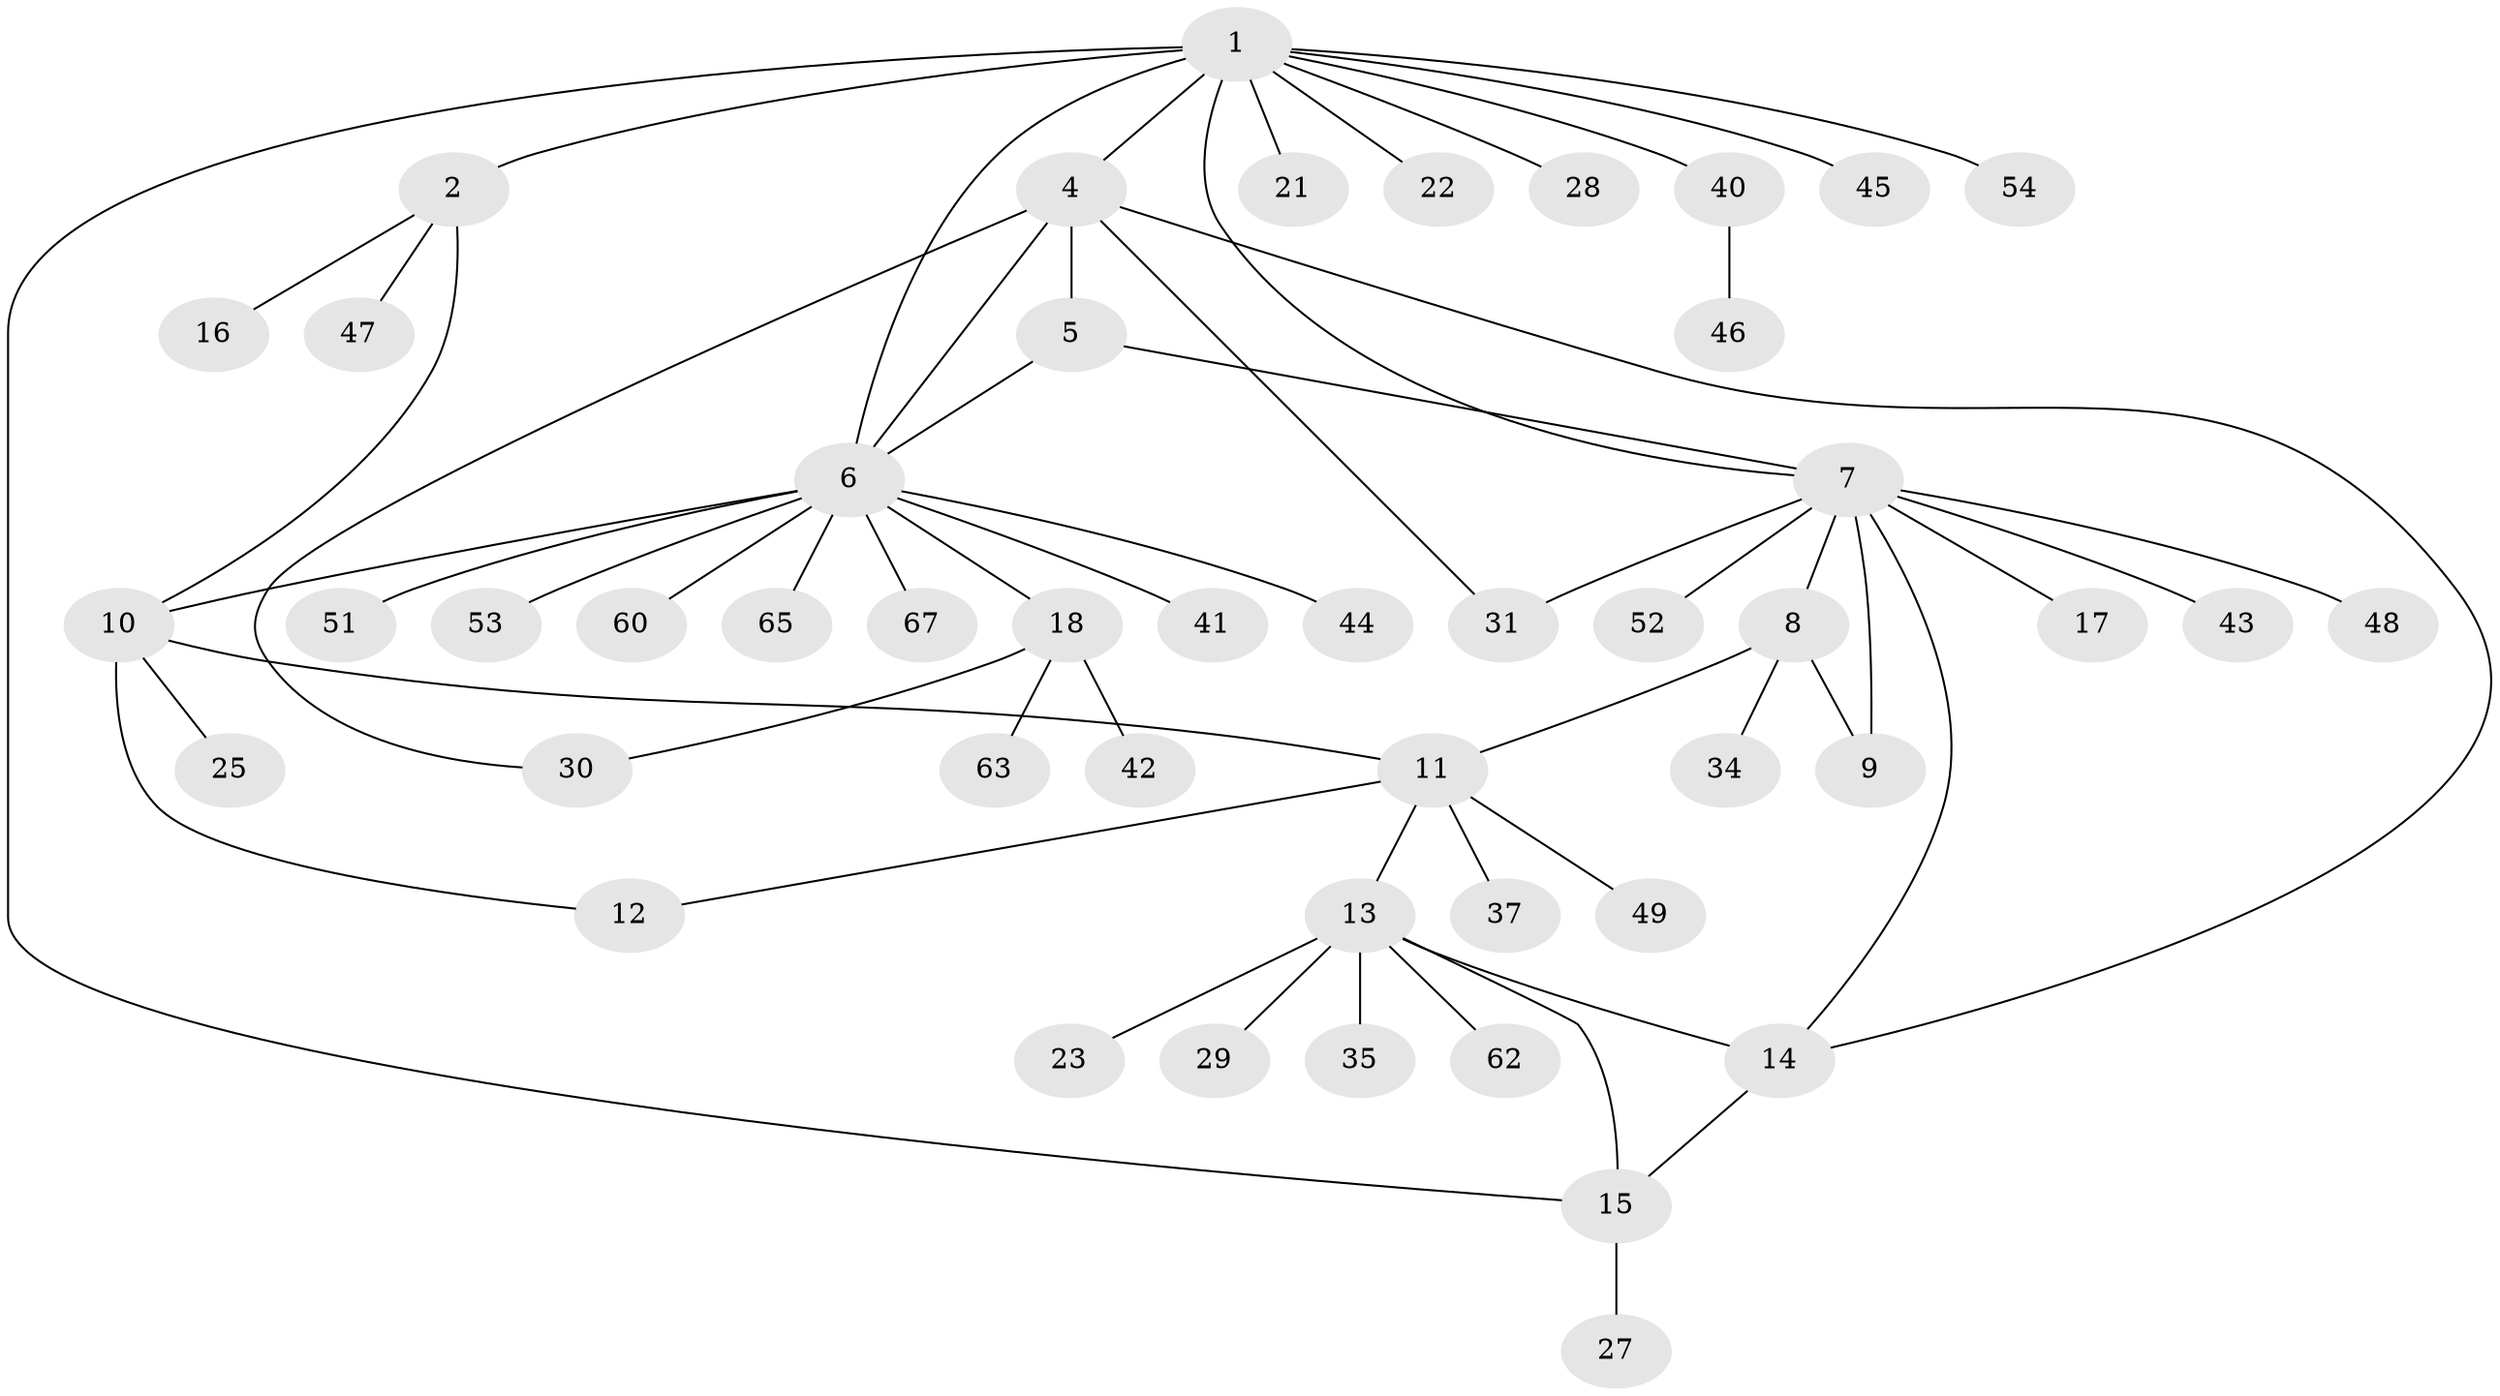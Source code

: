 // Generated by graph-tools (version 1.1) at 2025/52/02/27/25 19:52:14]
// undirected, 48 vertices, 60 edges
graph export_dot {
graph [start="1"]
  node [color=gray90,style=filled];
  1 [super="+3"];
  2 [super="+32"];
  4 [super="+20"];
  5 [super="+26"];
  6 [super="+56"];
  7 [super="+24"];
  8 [super="+55"];
  9;
  10 [super="+57"];
  11;
  12 [super="+33"];
  13 [super="+38"];
  14;
  15 [super="+19"];
  16;
  17;
  18 [super="+39"];
  21;
  22;
  23;
  25;
  27;
  28;
  29 [super="+36"];
  30;
  31;
  34 [super="+50"];
  35;
  37 [super="+59"];
  40 [super="+66"];
  41;
  42;
  43 [super="+58"];
  44;
  45;
  46;
  47;
  48;
  49;
  51 [super="+64"];
  52;
  53;
  54;
  60 [super="+61"];
  62;
  63;
  65;
  67;
  1 -- 2 [weight=2];
  1 -- 28;
  1 -- 40;
  1 -- 45;
  1 -- 6;
  1 -- 7;
  1 -- 15;
  1 -- 21;
  1 -- 22;
  1 -- 54;
  1 -- 4;
  2 -- 10;
  2 -- 16;
  2 -- 47;
  4 -- 5;
  4 -- 6;
  4 -- 14;
  4 -- 31;
  4 -- 30;
  5 -- 6;
  5 -- 7;
  6 -- 10;
  6 -- 18;
  6 -- 41;
  6 -- 44;
  6 -- 51;
  6 -- 53;
  6 -- 65;
  6 -- 67;
  6 -- 60;
  7 -- 8;
  7 -- 9;
  7 -- 14;
  7 -- 17;
  7 -- 31;
  7 -- 43;
  7 -- 48;
  7 -- 52;
  8 -- 9;
  8 -- 11;
  8 -- 34;
  10 -- 11;
  10 -- 12;
  10 -- 25;
  11 -- 12;
  11 -- 13;
  11 -- 37;
  11 -- 49;
  13 -- 14;
  13 -- 15;
  13 -- 23;
  13 -- 29;
  13 -- 35;
  13 -- 62;
  14 -- 15;
  15 -- 27;
  18 -- 30;
  18 -- 42;
  18 -- 63;
  40 -- 46;
}
